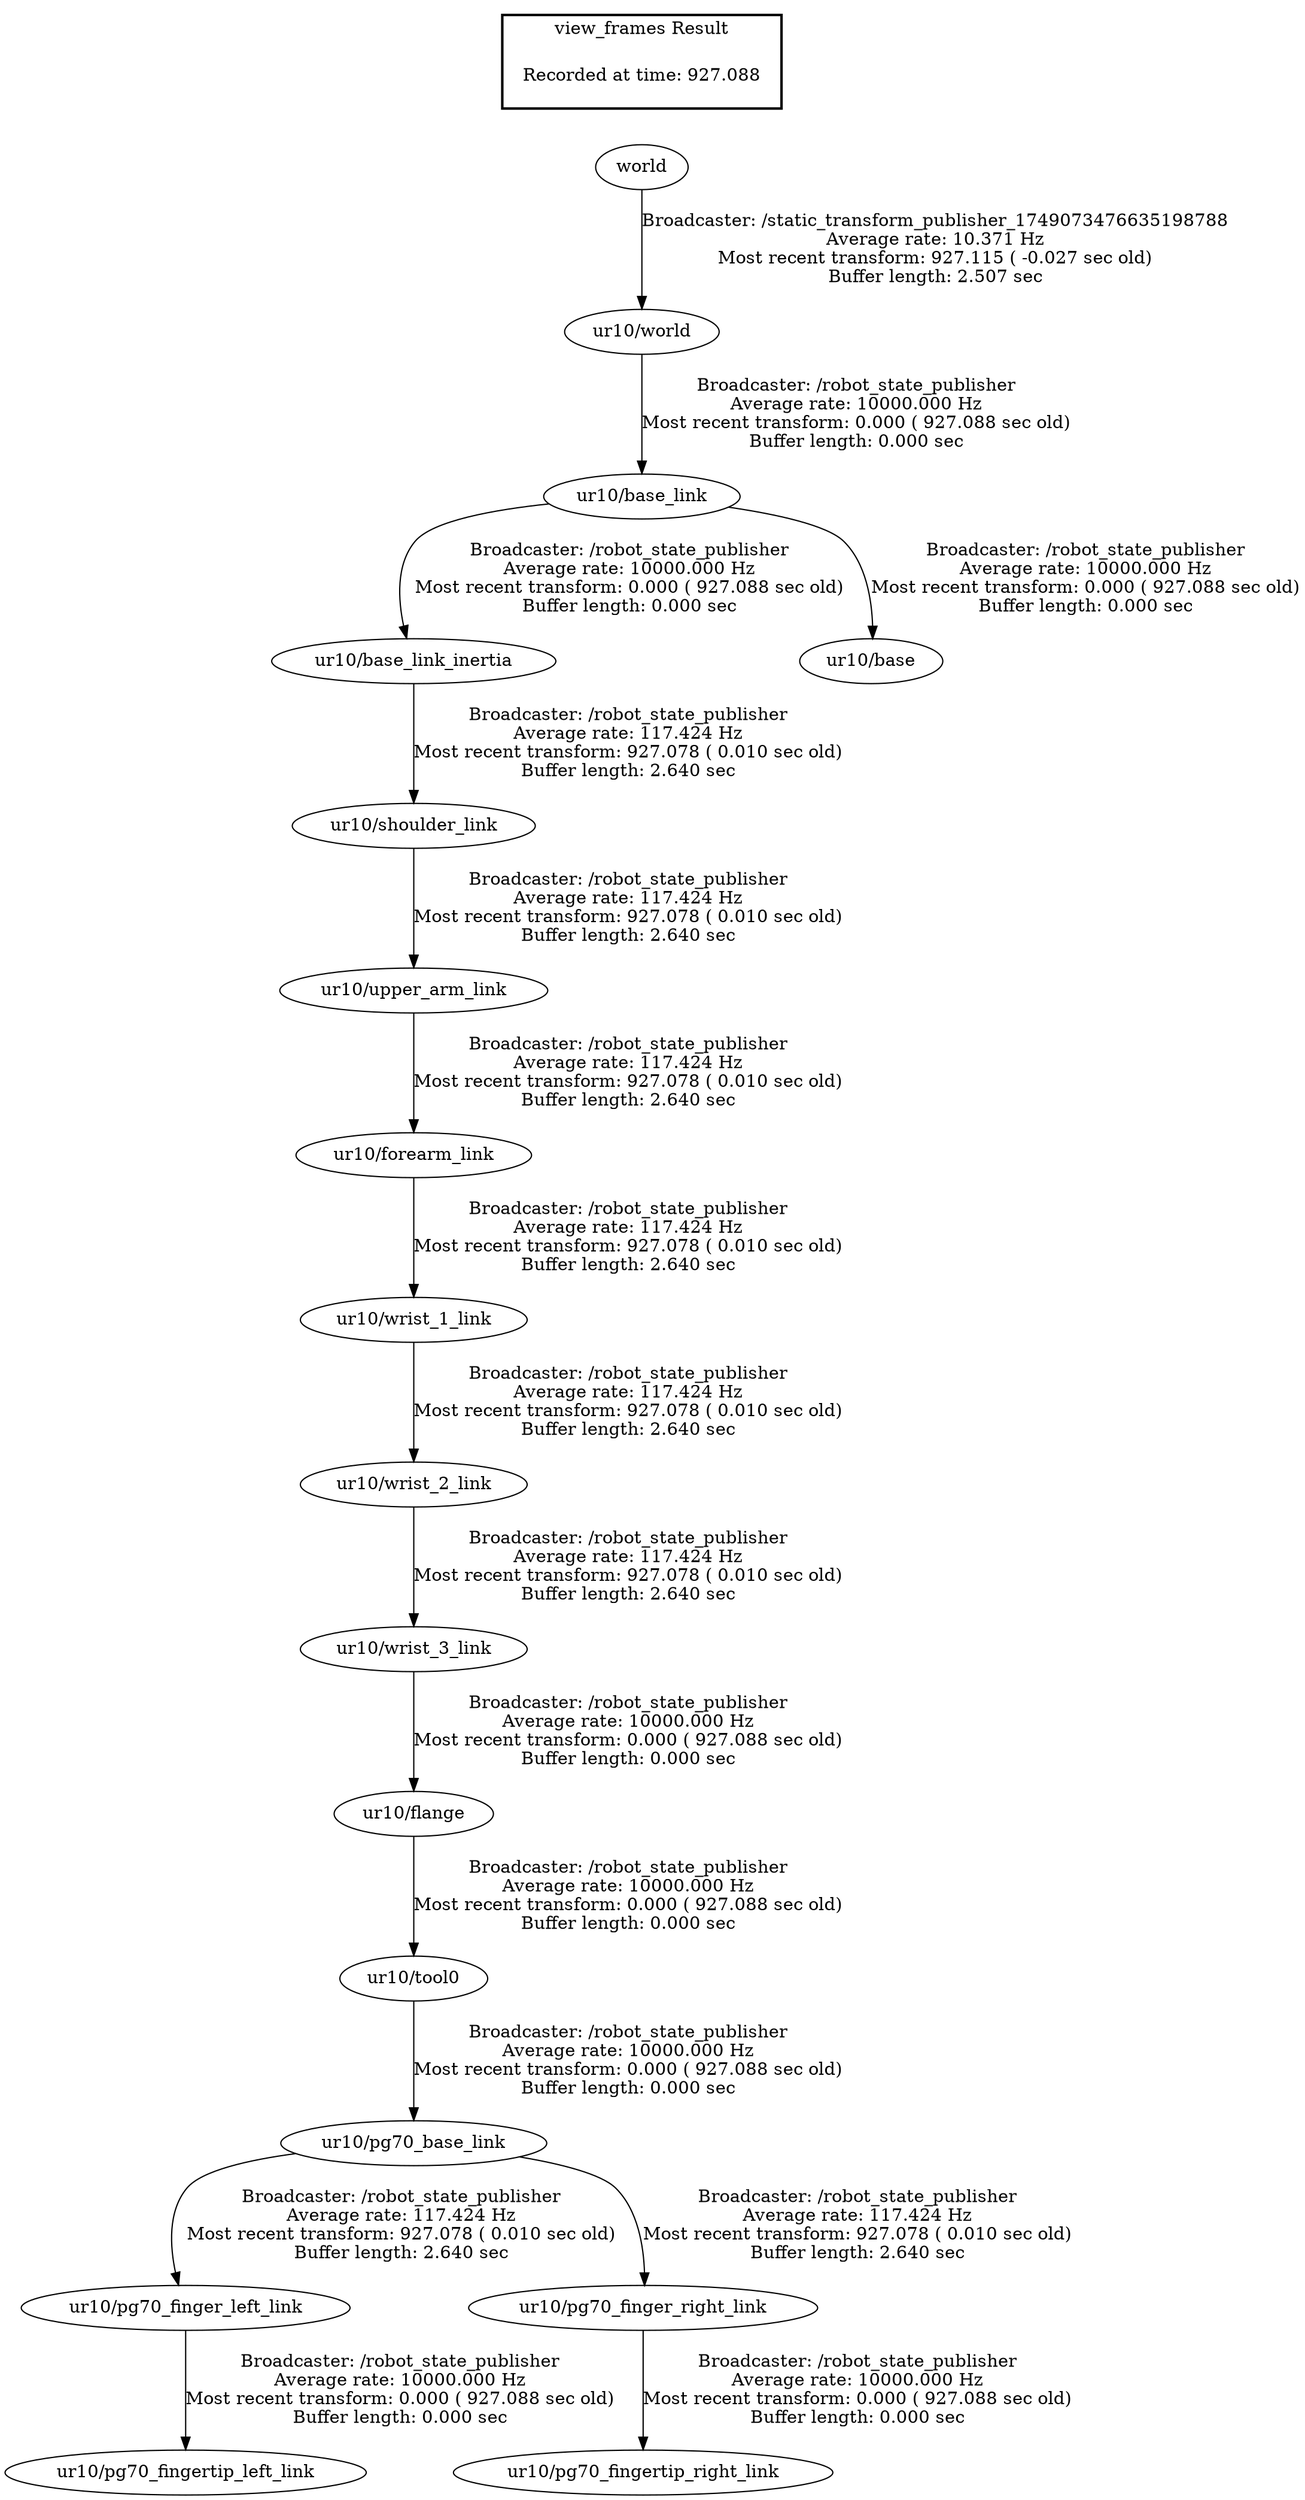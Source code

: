 digraph G {
"ur10/upper_arm_link" -> "ur10/forearm_link"[label="Broadcaster: /robot_state_publisher\nAverage rate: 117.424 Hz\nMost recent transform: 927.078 ( 0.010 sec old)\nBuffer length: 2.640 sec\n"];
"ur10/shoulder_link" -> "ur10/upper_arm_link"[label="Broadcaster: /robot_state_publisher\nAverage rate: 117.424 Hz\nMost recent transform: 927.078 ( 0.010 sec old)\nBuffer length: 2.640 sec\n"];
"ur10/pg70_base_link" -> "ur10/pg70_finger_left_link"[label="Broadcaster: /robot_state_publisher\nAverage rate: 117.424 Hz\nMost recent transform: 927.078 ( 0.010 sec old)\nBuffer length: 2.640 sec\n"];
"ur10/tool0" -> "ur10/pg70_base_link"[label="Broadcaster: /robot_state_publisher\nAverage rate: 10000.000 Hz\nMost recent transform: 0.000 ( 927.088 sec old)\nBuffer length: 0.000 sec\n"];
"ur10/pg70_base_link" -> "ur10/pg70_finger_right_link"[label="Broadcaster: /robot_state_publisher\nAverage rate: 117.424 Hz\nMost recent transform: 927.078 ( 0.010 sec old)\nBuffer length: 2.640 sec\n"];
"ur10/base_link_inertia" -> "ur10/shoulder_link"[label="Broadcaster: /robot_state_publisher\nAverage rate: 117.424 Hz\nMost recent transform: 927.078 ( 0.010 sec old)\nBuffer length: 2.640 sec\n"];
"ur10/base_link" -> "ur10/base_link_inertia"[label="Broadcaster: /robot_state_publisher\nAverage rate: 10000.000 Hz\nMost recent transform: 0.000 ( 927.088 sec old)\nBuffer length: 0.000 sec\n"];
"ur10/forearm_link" -> "ur10/wrist_1_link"[label="Broadcaster: /robot_state_publisher\nAverage rate: 117.424 Hz\nMost recent transform: 927.078 ( 0.010 sec old)\nBuffer length: 2.640 sec\n"];
"ur10/wrist_1_link" -> "ur10/wrist_2_link"[label="Broadcaster: /robot_state_publisher\nAverage rate: 117.424 Hz\nMost recent transform: 927.078 ( 0.010 sec old)\nBuffer length: 2.640 sec\n"];
"ur10/wrist_2_link" -> "ur10/wrist_3_link"[label="Broadcaster: /robot_state_publisher\nAverage rate: 117.424 Hz\nMost recent transform: 927.078 ( 0.010 sec old)\nBuffer length: 2.640 sec\n"];
"ur10/base_link" -> "ur10/base"[label="Broadcaster: /robot_state_publisher\nAverage rate: 10000.000 Hz\nMost recent transform: 0.000 ( 927.088 sec old)\nBuffer length: 0.000 sec\n"];
"ur10/world" -> "ur10/base_link"[label="Broadcaster: /robot_state_publisher\nAverage rate: 10000.000 Hz\nMost recent transform: 0.000 ( 927.088 sec old)\nBuffer length: 0.000 sec\n"];
"ur10/flange" -> "ur10/tool0"[label="Broadcaster: /robot_state_publisher\nAverage rate: 10000.000 Hz\nMost recent transform: 0.000 ( 927.088 sec old)\nBuffer length: 0.000 sec\n"];
"ur10/wrist_3_link" -> "ur10/flange"[label="Broadcaster: /robot_state_publisher\nAverage rate: 10000.000 Hz\nMost recent transform: 0.000 ( 927.088 sec old)\nBuffer length: 0.000 sec\n"];
"ur10/pg70_finger_left_link" -> "ur10/pg70_fingertip_left_link"[label="Broadcaster: /robot_state_publisher\nAverage rate: 10000.000 Hz\nMost recent transform: 0.000 ( 927.088 sec old)\nBuffer length: 0.000 sec\n"];
"ur10/pg70_finger_right_link" -> "ur10/pg70_fingertip_right_link"[label="Broadcaster: /robot_state_publisher\nAverage rate: 10000.000 Hz\nMost recent transform: 0.000 ( 927.088 sec old)\nBuffer length: 0.000 sec\n"];
"world" -> "ur10/world"[label="Broadcaster: /static_transform_publisher_1749073476635198788\nAverage rate: 10.371 Hz\nMost recent transform: 927.115 ( -0.027 sec old)\nBuffer length: 2.507 sec\n"];
edge [style=invis];
 subgraph cluster_legend { style=bold; color=black; label ="view_frames Result";
"Recorded at time: 927.088"[ shape=plaintext ] ;
 }->"world";
}